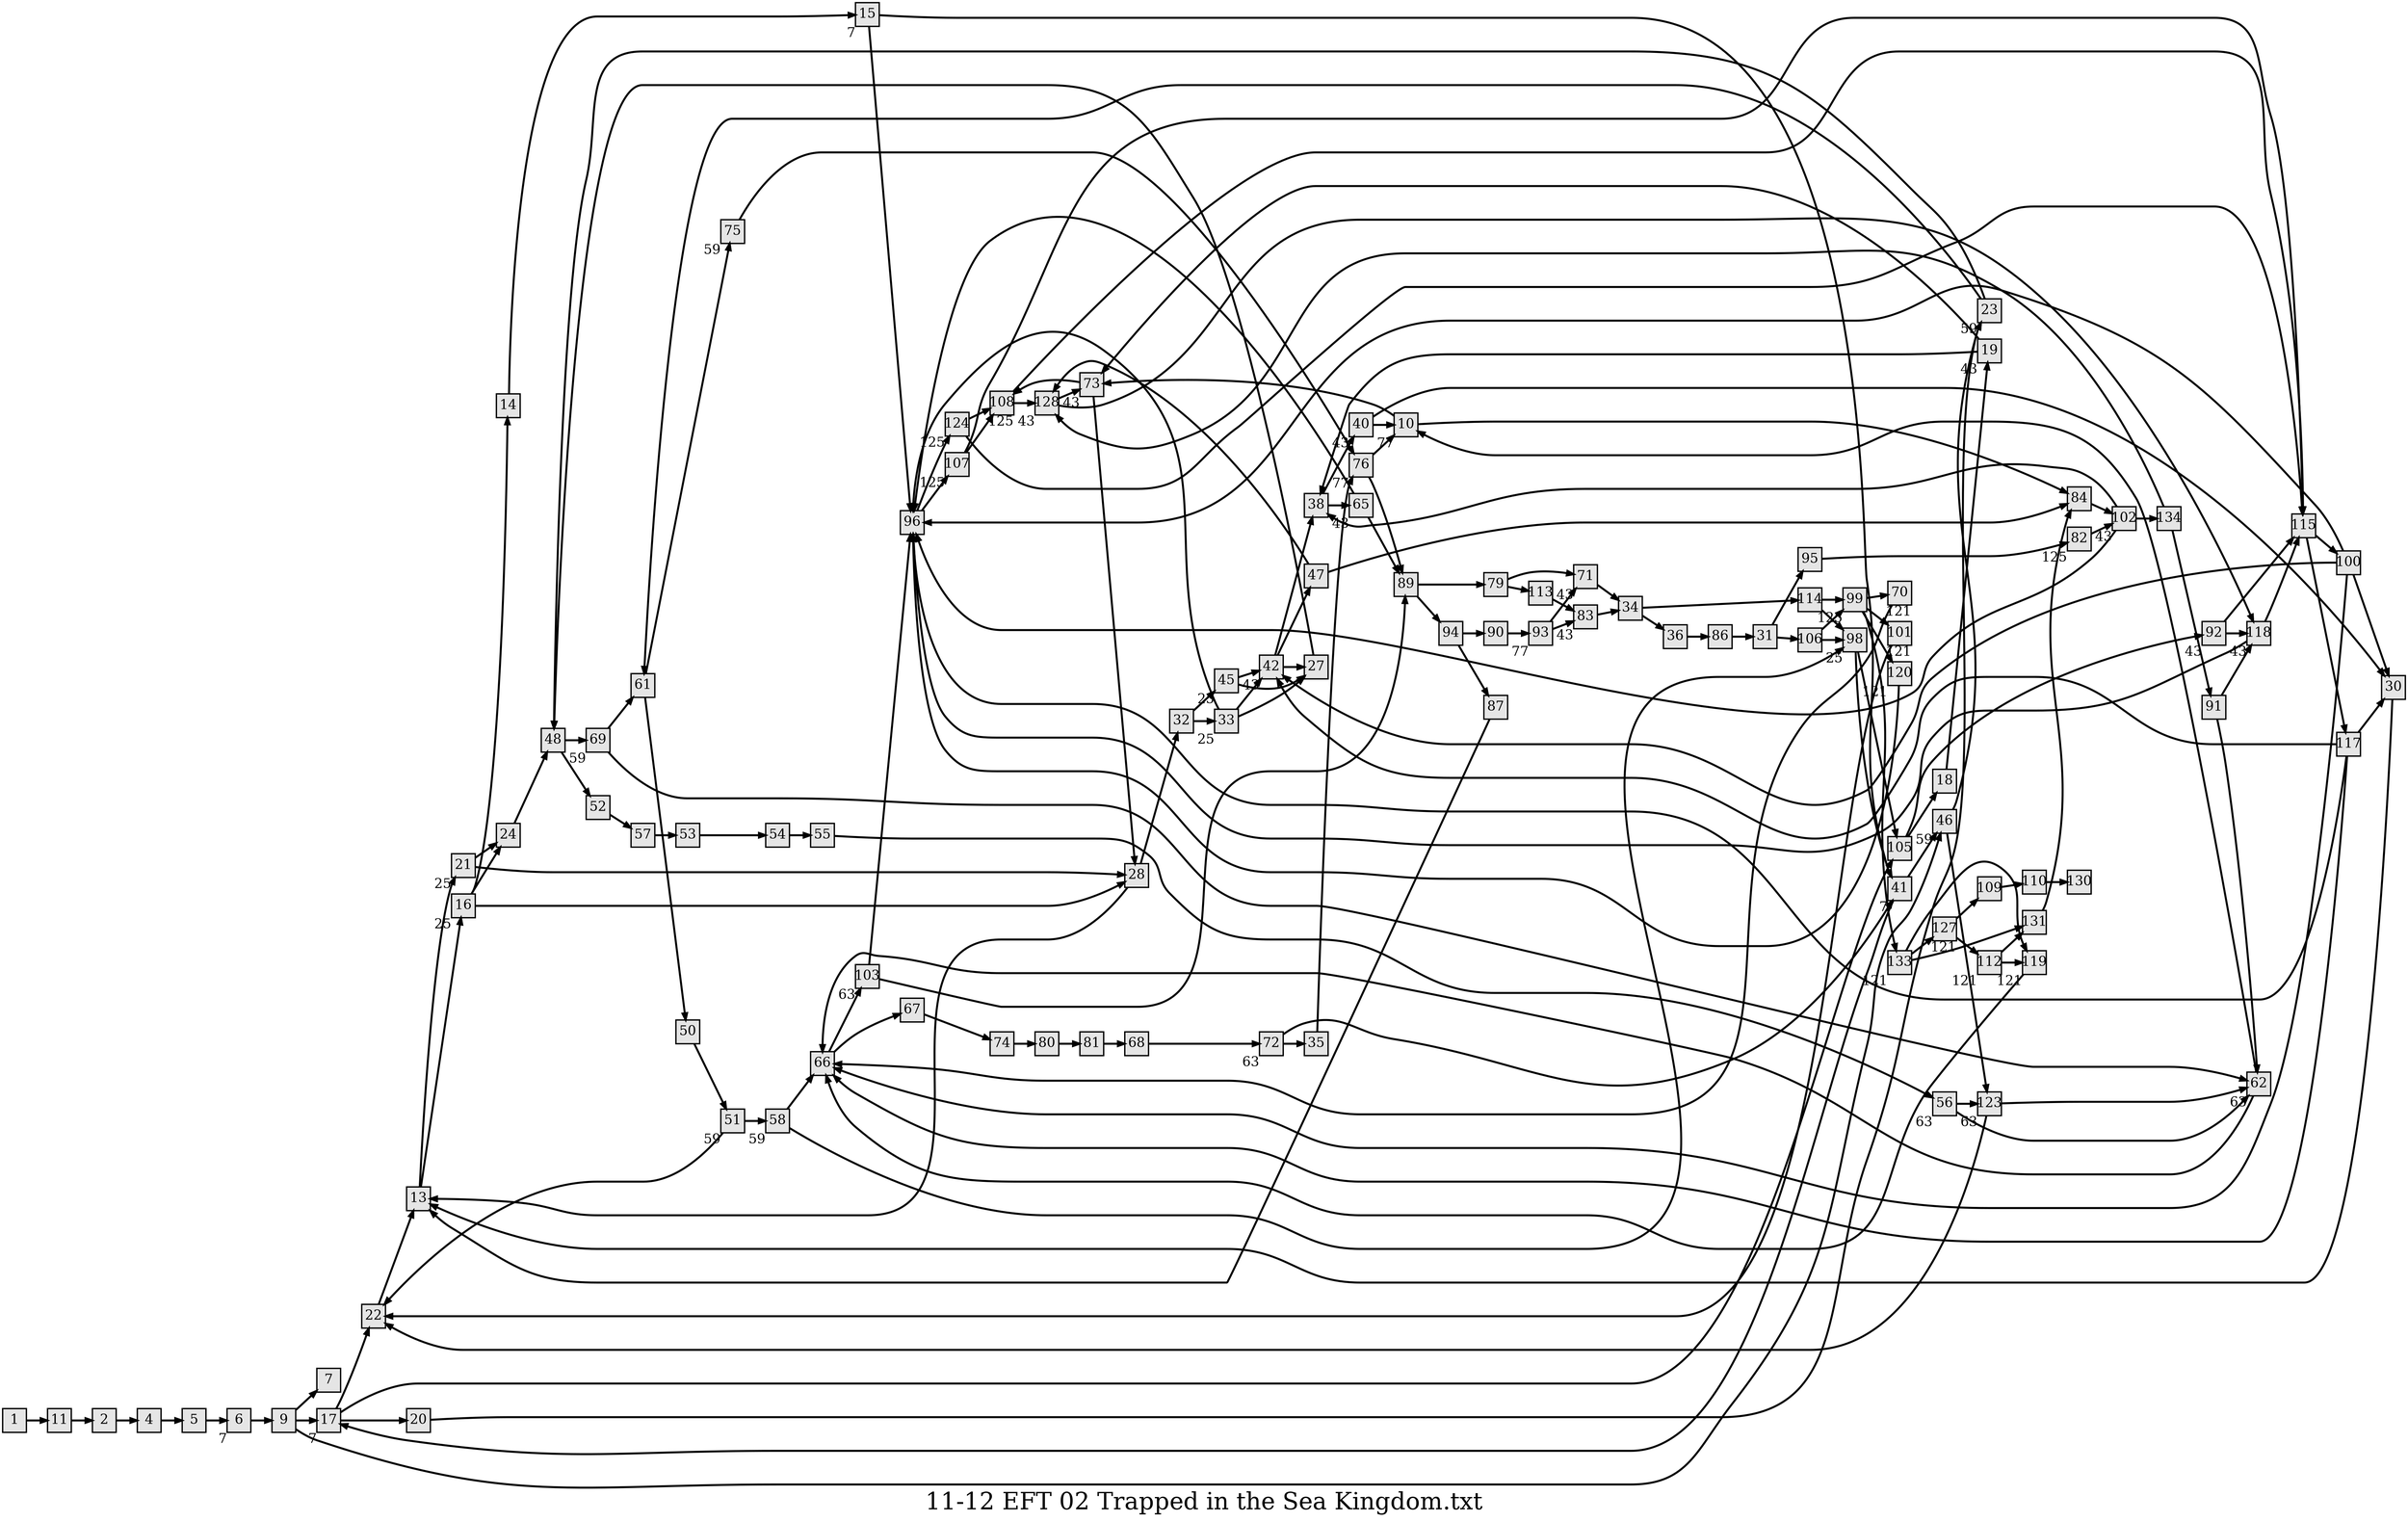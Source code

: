 digraph g{
  graph [ label="11-12 EFT 02 Trapped in the Sea Kingdom.txt" rankdir=LR, ordering=out, fontsize=36, nodesep="0.35", ranksep="0.45"];
  node  [shape=rect, penwidth=2, fontsize=20, style=filled, fillcolor=grey90, margin="0,0", labelfloat=true, regular=true, fixedsize=true];
  edge  [labelfloat=true, penwidth=3, fontsize=12];

  1 -> 11;
  2 -> 4;
  4 -> 5;
  5 -> 6;
  6	[ xlabel="7" ];
  6 -> 9;
  9 -> 7;
  9 -> 17;
  9 -> 46;
  10	[ xlabel="77" ];
  10 -> 84;
  10 -> 73;
  11 -> 2;
  13 -> 21;
  13 -> 16;
  14 -> 15;
  15	[ xlabel="7" ];
  15 -> 41;
  15 -> 96;
  16	[ xlabel="25" ];
  16 -> 14;
  16 -> 24;
  16 -> 28;
  17	[ xlabel="7" ];
  17 -> 22;
  17 -> 105;
  17 -> 20;
  18 -> 19;
  19	[ xlabel="43" ];
  19 -> 38;
  19 -> 73;
  20 -> 23;
  21	[ xlabel="25" ];
  21 -> 24;
  21 -> 28;
  22 -> 13;
  23	[ xlabel="59" ];
  23 -> 48;
  23 -> 61;
  24 -> 48;
  27 -> 48;
  28 -> 32;
  28 -> 13;
  30 -> 13;
  31 -> 95;
  31 -> 106;
  32 -> 45;
  32 -> 33;
  33	[ xlabel="25" ];
  33 -> 42;
  33 -> 96;
  33 -> 27;
  34 -> 114;
  34 -> 36;
  35 -> 76;
  36 -> 86;
  38 -> 40;
  38 -> 65;
  40	[ xlabel="43" ];
  40 -> 30;
  40 -> 10;
  41	[ xlabel="7" ];
  41 -> 17;
  41 -> 46;
  42	[ xlabel="43" ];
  42 -> 38;
  42 -> 47;
  42 -> 27;
  45	[ xlabel="25" ];
  45 -> 42;
  45 -> 27;
  46	[ xlabel="59" ];
  46 -> 23;
  46 -> 123;
  47 -> 84;
  47 -> 128;
  48 -> 69;
  48 -> 52;
  50 -> 51;
  51	[ xlabel="59" ];
  51 -> 58;
  51 -> 22;
  52 -> 57;
  53 -> 54;
  54 -> 55;
  55 -> 56;
  56	[ xlabel="63" ];
  56 -> 123;
  56 -> 62;
  57 -> 53;
  58	[ xlabel="59" ];
  58 -> 66;
  58 -> 98;
  61 -> 75;
  61 -> 50;
  62	[ xlabel="63" ];
  62 -> 66;
  62 -> 10;
  65	[ xlabel="43" ];
  65 -> 89;
  65 -> 96;
  66 -> 103;
  66 -> 67;
  67 -> 74;
  68 -> 72;
  69	[ xlabel="59" ];
  69 -> 61;
  69 -> 62;
  70	[ xlabel="121" ];
  70 -> 66;
  71	[ xlabel="43" ];
  71 -> 34;
  72	[ xlabel="63" ];
  72 -> 41;
  72 -> 35;
  73	[ xlabel="43" ];
  73 -> 28;
  73 -> 108;
  74 -> 80;
  75	[ xlabel="59" ];
  75 -> 76;
  76	[ xlabel="77" ];
  76 -> 10;
  76 -> 89;
  79 -> 71;
  79 -> 113;
  80 -> 81;
  81 -> 68;
  82	[ xlabel="125" ];
  82 -> 102;
  83	[ xlabel="43" ];
  83 -> 34;
  84 -> 102;
  86 -> 31;
  87 -> 13;
  89 -> 79;
  89 -> 94;
  90 -> 93;
  91 -> 118;
  91 -> 62;
  92	[ xlabel="43" ];
  92 -> 115;
  92 -> 118;
  93	[ xlabel="77" ];
  93 -> 71;
  93 -> 83;
  94 -> 90;
  94 -> 87;
  95 -> 82;
  96 -> 124;
  96 -> 107;
  98	[ xlabel="25" ];
  98 -> 105;
  98 -> 41;
  99	[ xlabel="125" ];
  99 -> 70;
  99 -> 101;
  99 -> 120;
  99 -> 133;
  100 -> 30;
  100 -> 96;
  100 -> 66;
  100 -> 42;
  101	[ xlabel="121" ];
  101 -> 22;
  102 -> 134;
  102	[ xlabel="43" ];
  102 -> 38;
  102 -> 96;
  103	[ xlabel="63" ];
  103 -> 96;
  103 -> 89;
  105 -> 92;
  105 -> 18;
  106 -> 99;
  106 -> 98;
  107	[ xlabel="125" ];
  107 -> 115;
  107 -> 108;
  108	[ xlabel="125" ];
  108 -> 115;
  108 -> 128;
  109 -> 110;
  110 -> 130;
  112	[ xlabel="121" ];
  112 -> 131;
  112 -> 119;
  113 -> 83;
  114 -> 99;
  114 -> 98;
  115 -> 100;
  115 -> 117;
  117 -> 30;
  117 -> 96;
  117 -> 66;
  117 -> 42;
  118	[ xlabel="43" ];
  118 -> 96;
  118 -> 115;
  119	[ xlabel="121" ];
  119 -> 66;
  120	[ xlabel="121" ];
  120 -> 96;
  123	[ xlabel="63" ];
  123 -> 62;
  123 -> 22;
  124	[ xlabel="125" ];
  124 -> 108;
  124 -> 115;
  127	[ xlabel="121" ];
  127 -> 109;
  127 -> 112;
  128	[ xlabel="43" ];
  128 -> 73;
  128 -> 118;
  131 -> 84;
  133	[ xlabel="121" ];
  133 -> 119;
  133 -> 127;
  133 -> 131;
  134 -> 91;
  134 -> 128;
}

